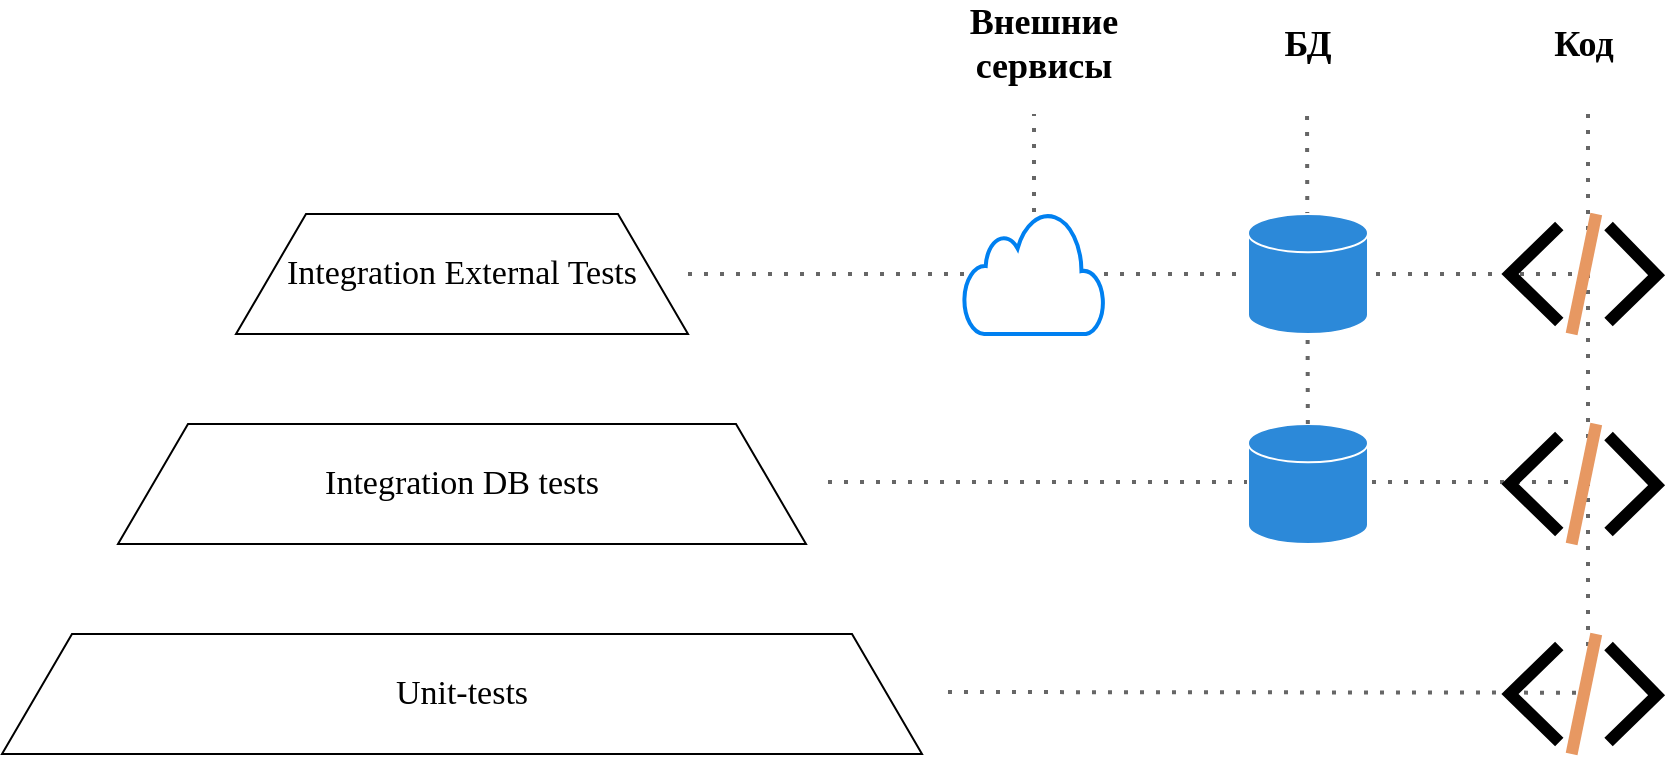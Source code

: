 <mxfile version="22.0.8" type="github">
  <diagram name="Страница — 1" id="JfSK0EbTdW2aqeJ0WZRY">
    <mxGraphModel dx="1169" dy="898" grid="1" gridSize="10" guides="1" tooltips="1" connect="1" arrows="1" fold="1" page="1" pageScale="1" pageWidth="1169" pageHeight="827" math="0" shadow="0">
      <root>
        <mxCell id="0" />
        <mxCell id="1" parent="0" />
        <mxCell id="id1PGgARGqeGFATlJ7e1-57" value="" style="endArrow=none;dashed=1;html=1;dashPattern=1 3;strokeWidth=2;rounded=0;fillColor=#f5f5f5;gradientColor=#b3b3b3;strokeColor=#666666;" edge="1" parent="1">
          <mxGeometry width="50" height="50" relative="1" as="geometry">
            <mxPoint x="700" y="599" as="sourcePoint" />
            <mxPoint x="1014.3" y="599.34" as="targetPoint" />
          </mxGeometry>
        </mxCell>
        <mxCell id="id1PGgARGqeGFATlJ7e1-56" value="" style="endArrow=none;dashed=1;html=1;dashPattern=1 3;strokeWidth=2;rounded=0;fillColor=#f5f5f5;gradientColor=#b3b3b3;strokeColor=#666666;" edge="1" parent="1">
          <mxGeometry width="50" height="50" relative="1" as="geometry">
            <mxPoint x="640" y="494" as="sourcePoint" />
            <mxPoint x="1020" y="494" as="targetPoint" />
          </mxGeometry>
        </mxCell>
        <mxCell id="id1PGgARGqeGFATlJ7e1-55" value="" style="endArrow=none;dashed=1;html=1;dashPattern=1 3;strokeWidth=2;rounded=0;exitX=1;exitY=0.5;exitDx=0;exitDy=0;exitPerimeter=0;fillColor=#f5f5f5;gradientColor=#b3b3b3;strokeColor=#666666;" edge="1" parent="1" source="id1PGgARGqeGFATlJ7e1-3">
          <mxGeometry width="50" height="50" relative="1" as="geometry">
            <mxPoint x="840" y="540" as="sourcePoint" />
            <mxPoint x="1020" y="390" as="targetPoint" />
          </mxGeometry>
        </mxCell>
        <mxCell id="id1PGgARGqeGFATlJ7e1-3" value="Integration External Tests" style="shape=trapezoid;perimeter=trapezoidPerimeter;whiteSpace=wrap;html=1;fixedSize=1;fontFamily=Pt Astra Sans;fontSize=17;size=35;points=[[0,0.25,0,0,0],[0,0.5,0,0,0],[0,0.75,0,0,0],[0,1,0,0,0],[0.15,0,0,0,0],[0.25,0,0,0,0],[0.25,1,0,0,0],[0.5,0,0,0,0],[0.5,1,0,0,0],[0.75,0,0,0,0],[0.75,1,0,0,0],[0.85,0,0,0,0],[1,0.25,0,0,0],[1,0.5,0,0,0],[1,0.75,0,0,0],[1,1,0,0,0]];" vertex="1" parent="1">
          <mxGeometry x="344" y="360" width="226" height="60" as="geometry" />
        </mxCell>
        <mxCell id="id1PGgARGqeGFATlJ7e1-43" value="Unit-tests" style="shape=trapezoid;perimeter=trapezoidPerimeter;whiteSpace=wrap;html=1;fixedSize=1;fontFamily=Pt Astra Sans;fontSize=17;size=35;" vertex="1" parent="1">
          <mxGeometry x="227" y="570" width="460" height="60" as="geometry" />
        </mxCell>
        <mxCell id="id1PGgARGqeGFATlJ7e1-46" value="Integration DB tests" style="shape=trapezoid;perimeter=trapezoidPerimeter;whiteSpace=wrap;html=1;fixedSize=1;fontFamily=Pt Astra Sans;fontSize=17;size=35;" vertex="1" parent="1">
          <mxGeometry x="285" y="465" width="344" height="60" as="geometry" />
        </mxCell>
        <mxCell id="id1PGgARGqeGFATlJ7e1-50" value="" style="group" vertex="1" connectable="0" parent="1">
          <mxGeometry x="850" y="260" width="60" height="265" as="geometry" />
        </mxCell>
        <mxCell id="id1PGgARGqeGFATlJ7e1-12" value="" style="shape=cylinder3;whiteSpace=wrap;html=1;boundedLbl=1;backgroundOutline=1;size=9.571;fillColor=#2c89d9;strokeColor=#FFFFFF;" vertex="1" parent="id1PGgARGqeGFATlJ7e1-50">
          <mxGeometry y="205" width="60" height="60" as="geometry" />
        </mxCell>
        <mxCell id="id1PGgARGqeGFATlJ7e1-60" value="" style="endArrow=none;dashed=1;html=1;dashPattern=1 3;strokeWidth=2;rounded=0;fillColor=#f5f5f5;gradientColor=#b3b3b3;strokeColor=#666666;" edge="1" parent="id1PGgARGqeGFATlJ7e1-50" source="id1PGgARGqeGFATlJ7e1-12">
          <mxGeometry width="50" height="50" relative="1" as="geometry">
            <mxPoint x="29.52" y="100" as="sourcePoint" />
            <mxPoint x="29.52" y="51" as="targetPoint" />
          </mxGeometry>
        </mxCell>
        <mxCell id="id1PGgARGqeGFATlJ7e1-38" value="" style="shape=cylinder3;whiteSpace=wrap;html=1;boundedLbl=1;backgroundOutline=1;size=9.571;fillColor=#2c89d9;strokeColor=#FFFFFF;" vertex="1" parent="id1PGgARGqeGFATlJ7e1-50">
          <mxGeometry y="100" width="60" height="60" as="geometry" />
        </mxCell>
        <mxCell id="id1PGgARGqeGFATlJ7e1-48" value="БД" style="text;html=1;strokeColor=none;fillColor=none;align=center;verticalAlign=middle;whiteSpace=wrap;rounded=0;fontFamily=Pt Astra Sans;fontSize=18;fontStyle=1" vertex="1" parent="id1PGgARGqeGFATlJ7e1-50">
          <mxGeometry width="60" height="30" as="geometry" />
        </mxCell>
        <mxCell id="id1PGgARGqeGFATlJ7e1-51" value="" style="group" vertex="1" connectable="0" parent="1">
          <mxGeometry x="708" y="260" width="70" height="160" as="geometry" />
        </mxCell>
        <mxCell id="id1PGgARGqeGFATlJ7e1-24" value="" style="html=1;verticalLabelPosition=bottom;align=center;labelBackgroundColor=#ffffff;verticalAlign=top;strokeWidth=2;strokeColor=#0080F0;shadow=0;dashed=0;shape=mxgraph.ios7.icons.cloud;" vertex="1" parent="id1PGgARGqeGFATlJ7e1-51">
          <mxGeometry y="99" width="70" height="61" as="geometry" />
        </mxCell>
        <mxCell id="id1PGgARGqeGFATlJ7e1-47" value="Внешние сервисы" style="text;html=1;strokeColor=none;fillColor=none;align=center;verticalAlign=middle;whiteSpace=wrap;rounded=0;fontFamily=Pt Astra Sans;fontSize=18;fontStyle=1" vertex="1" parent="id1PGgARGqeGFATlJ7e1-51">
          <mxGeometry x="10" width="60" height="30" as="geometry" />
        </mxCell>
        <mxCell id="id1PGgARGqeGFATlJ7e1-72" value="" style="endArrow=none;dashed=1;html=1;dashPattern=1 3;strokeWidth=2;rounded=0;fillColor=#f5f5f5;gradientColor=#b3b3b3;strokeColor=#666666;" edge="1" parent="1">
          <mxGeometry width="50" height="50" relative="1" as="geometry">
            <mxPoint x="1020" y="600" as="sourcePoint" />
            <mxPoint x="1020" y="310" as="targetPoint" />
          </mxGeometry>
        </mxCell>
        <mxCell id="id1PGgARGqeGFATlJ7e1-52" value="" style="group" vertex="1" connectable="0" parent="1">
          <mxGeometry x="981" y="260" width="73.3" height="370" as="geometry" />
        </mxCell>
        <mxCell id="id1PGgARGqeGFATlJ7e1-21" value="" style="group" vertex="1" connectable="0" parent="id1PGgARGqeGFATlJ7e1-52">
          <mxGeometry y="310" width="73.3" height="60" as="geometry" />
        </mxCell>
        <mxCell id="id1PGgARGqeGFATlJ7e1-18" value="" style="endArrow=none;html=1;rounded=0;strokeWidth=6;" edge="1" parent="id1PGgARGqeGFATlJ7e1-21">
          <mxGeometry width="50" height="50" relative="1" as="geometry">
            <mxPoint x="24.639" y="54.0" as="sourcePoint" />
            <mxPoint x="24.639" y="6" as="targetPoint" />
            <Array as="points">
              <mxPoint y="30" />
            </Array>
          </mxGeometry>
        </mxCell>
        <mxCell id="id1PGgARGqeGFATlJ7e1-19" value="" style="endArrow=none;html=1;rounded=0;strokeWidth=6;strokeColor=#e79862;" edge="1" parent="id1PGgARGqeGFATlJ7e1-21">
          <mxGeometry width="50" height="50" relative="1" as="geometry">
            <mxPoint x="30.798" y="60" as="sourcePoint" />
            <mxPoint x="43.118" as="targetPoint" />
          </mxGeometry>
        </mxCell>
        <mxCell id="id1PGgARGqeGFATlJ7e1-20" value="" style="endArrow=none;html=1;rounded=0;strokeWidth=6;" edge="1" parent="id1PGgARGqeGFATlJ7e1-21">
          <mxGeometry width="50" height="50" relative="1" as="geometry">
            <mxPoint x="49.277" y="54.0" as="sourcePoint" />
            <mxPoint x="49.277" y="6" as="targetPoint" />
            <Array as="points">
              <mxPoint x="73.3" y="30.6" />
            </Array>
          </mxGeometry>
        </mxCell>
        <mxCell id="id1PGgARGqeGFATlJ7e1-30" value="" style="group" vertex="1" connectable="0" parent="id1PGgARGqeGFATlJ7e1-52">
          <mxGeometry y="100" width="73.3" height="60" as="geometry" />
        </mxCell>
        <mxCell id="id1PGgARGqeGFATlJ7e1-31" value="" style="endArrow=none;html=1;rounded=0;strokeWidth=6;" edge="1" parent="id1PGgARGqeGFATlJ7e1-30">
          <mxGeometry width="50" height="50" relative="1" as="geometry">
            <mxPoint x="24.639" y="54.0" as="sourcePoint" />
            <mxPoint x="24.639" y="6" as="targetPoint" />
            <Array as="points">
              <mxPoint y="30" />
            </Array>
          </mxGeometry>
        </mxCell>
        <mxCell id="id1PGgARGqeGFATlJ7e1-32" value="" style="endArrow=none;html=1;rounded=0;strokeWidth=6;strokeColor=#e79862;" edge="1" parent="id1PGgARGqeGFATlJ7e1-30">
          <mxGeometry width="50" height="50" relative="1" as="geometry">
            <mxPoint x="30.798" y="60" as="sourcePoint" />
            <mxPoint x="43.118" as="targetPoint" />
          </mxGeometry>
        </mxCell>
        <mxCell id="id1PGgARGqeGFATlJ7e1-33" value="" style="endArrow=none;html=1;rounded=0;strokeWidth=6;" edge="1" parent="id1PGgARGqeGFATlJ7e1-30">
          <mxGeometry width="50" height="50" relative="1" as="geometry">
            <mxPoint x="49.277" y="54.0" as="sourcePoint" />
            <mxPoint x="49.277" y="6" as="targetPoint" />
            <Array as="points">
              <mxPoint x="73.3" y="30.6" />
            </Array>
          </mxGeometry>
        </mxCell>
        <mxCell id="id1PGgARGqeGFATlJ7e1-34" value="" style="group" vertex="1" connectable="0" parent="id1PGgARGqeGFATlJ7e1-52">
          <mxGeometry y="205" width="73.3" height="60" as="geometry" />
        </mxCell>
        <mxCell id="id1PGgARGqeGFATlJ7e1-35" value="" style="endArrow=none;html=1;rounded=0;strokeWidth=6;" edge="1" parent="id1PGgARGqeGFATlJ7e1-34">
          <mxGeometry width="50" height="50" relative="1" as="geometry">
            <mxPoint x="24.639" y="54.0" as="sourcePoint" />
            <mxPoint x="24.639" y="6" as="targetPoint" />
            <Array as="points">
              <mxPoint y="30" />
            </Array>
          </mxGeometry>
        </mxCell>
        <mxCell id="id1PGgARGqeGFATlJ7e1-36" value="" style="endArrow=none;html=1;rounded=0;strokeWidth=6;strokeColor=#e79862;" edge="1" parent="id1PGgARGqeGFATlJ7e1-34">
          <mxGeometry width="50" height="50" relative="1" as="geometry">
            <mxPoint x="30.798" y="60" as="sourcePoint" />
            <mxPoint x="43.118" as="targetPoint" />
          </mxGeometry>
        </mxCell>
        <mxCell id="id1PGgARGqeGFATlJ7e1-37" value="" style="endArrow=none;html=1;rounded=0;strokeWidth=6;" edge="1" parent="id1PGgARGqeGFATlJ7e1-34">
          <mxGeometry width="50" height="50" relative="1" as="geometry">
            <mxPoint x="49.277" y="54.0" as="sourcePoint" />
            <mxPoint x="49.277" y="6" as="targetPoint" />
            <Array as="points">
              <mxPoint x="73.3" y="30.6" />
            </Array>
          </mxGeometry>
        </mxCell>
        <mxCell id="id1PGgARGqeGFATlJ7e1-49" value="Код" style="text;html=1;strokeColor=none;fillColor=none;align=center;verticalAlign=middle;whiteSpace=wrap;rounded=0;fontFamily=Pt Astra Sans;fontSize=18;fontStyle=1" vertex="1" parent="id1PGgARGqeGFATlJ7e1-52">
          <mxGeometry x="6.65" width="60" height="30" as="geometry" />
        </mxCell>
        <mxCell id="id1PGgARGqeGFATlJ7e1-59" value="" style="endArrow=none;dashed=1;html=1;dashPattern=1 3;strokeWidth=2;rounded=0;fillColor=#f5f5f5;gradientColor=#b3b3b3;strokeColor=#666666;" edge="1" parent="1" source="id1PGgARGqeGFATlJ7e1-24">
          <mxGeometry width="50" height="50" relative="1" as="geometry">
            <mxPoint x="840" y="540" as="sourcePoint" />
            <mxPoint x="743" y="310" as="targetPoint" />
          </mxGeometry>
        </mxCell>
      </root>
    </mxGraphModel>
  </diagram>
</mxfile>
